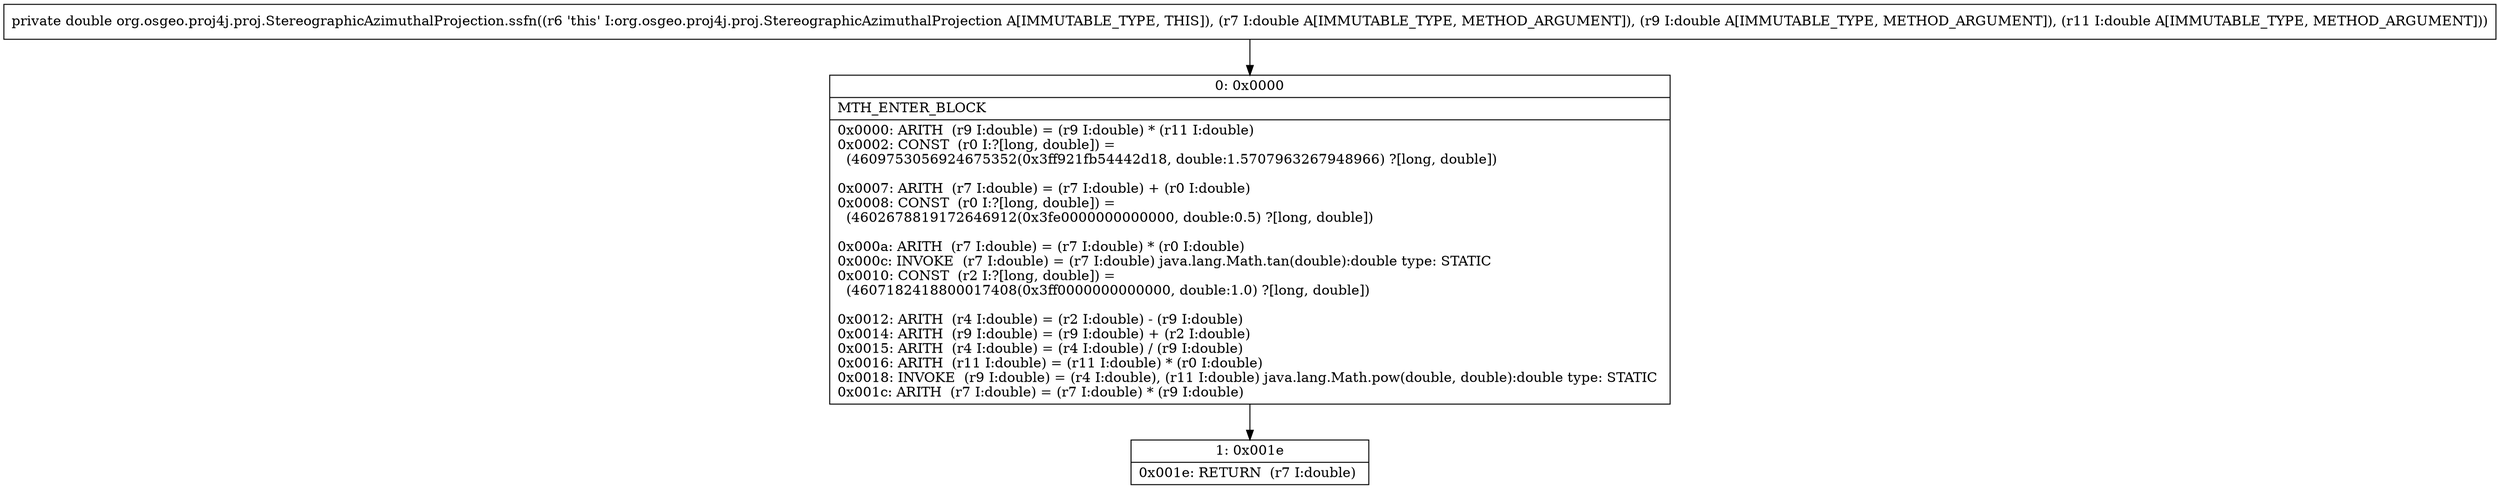 digraph "CFG fororg.osgeo.proj4j.proj.StereographicAzimuthalProjection.ssfn(DDD)D" {
Node_0 [shape=record,label="{0\:\ 0x0000|MTH_ENTER_BLOCK\l|0x0000: ARITH  (r9 I:double) = (r9 I:double) * (r11 I:double) \l0x0002: CONST  (r0 I:?[long, double]) = \l  (4609753056924675352(0x3ff921fb54442d18, double:1.5707963267948966) ?[long, double])\l \l0x0007: ARITH  (r7 I:double) = (r7 I:double) + (r0 I:double) \l0x0008: CONST  (r0 I:?[long, double]) = \l  (4602678819172646912(0x3fe0000000000000, double:0.5) ?[long, double])\l \l0x000a: ARITH  (r7 I:double) = (r7 I:double) * (r0 I:double) \l0x000c: INVOKE  (r7 I:double) = (r7 I:double) java.lang.Math.tan(double):double type: STATIC \l0x0010: CONST  (r2 I:?[long, double]) = \l  (4607182418800017408(0x3ff0000000000000, double:1.0) ?[long, double])\l \l0x0012: ARITH  (r4 I:double) = (r2 I:double) \- (r9 I:double) \l0x0014: ARITH  (r9 I:double) = (r9 I:double) + (r2 I:double) \l0x0015: ARITH  (r4 I:double) = (r4 I:double) \/ (r9 I:double) \l0x0016: ARITH  (r11 I:double) = (r11 I:double) * (r0 I:double) \l0x0018: INVOKE  (r9 I:double) = (r4 I:double), (r11 I:double) java.lang.Math.pow(double, double):double type: STATIC \l0x001c: ARITH  (r7 I:double) = (r7 I:double) * (r9 I:double) \l}"];
Node_1 [shape=record,label="{1\:\ 0x001e|0x001e: RETURN  (r7 I:double) \l}"];
MethodNode[shape=record,label="{private double org.osgeo.proj4j.proj.StereographicAzimuthalProjection.ssfn((r6 'this' I:org.osgeo.proj4j.proj.StereographicAzimuthalProjection A[IMMUTABLE_TYPE, THIS]), (r7 I:double A[IMMUTABLE_TYPE, METHOD_ARGUMENT]), (r9 I:double A[IMMUTABLE_TYPE, METHOD_ARGUMENT]), (r11 I:double A[IMMUTABLE_TYPE, METHOD_ARGUMENT])) }"];
MethodNode -> Node_0;
Node_0 -> Node_1;
}

